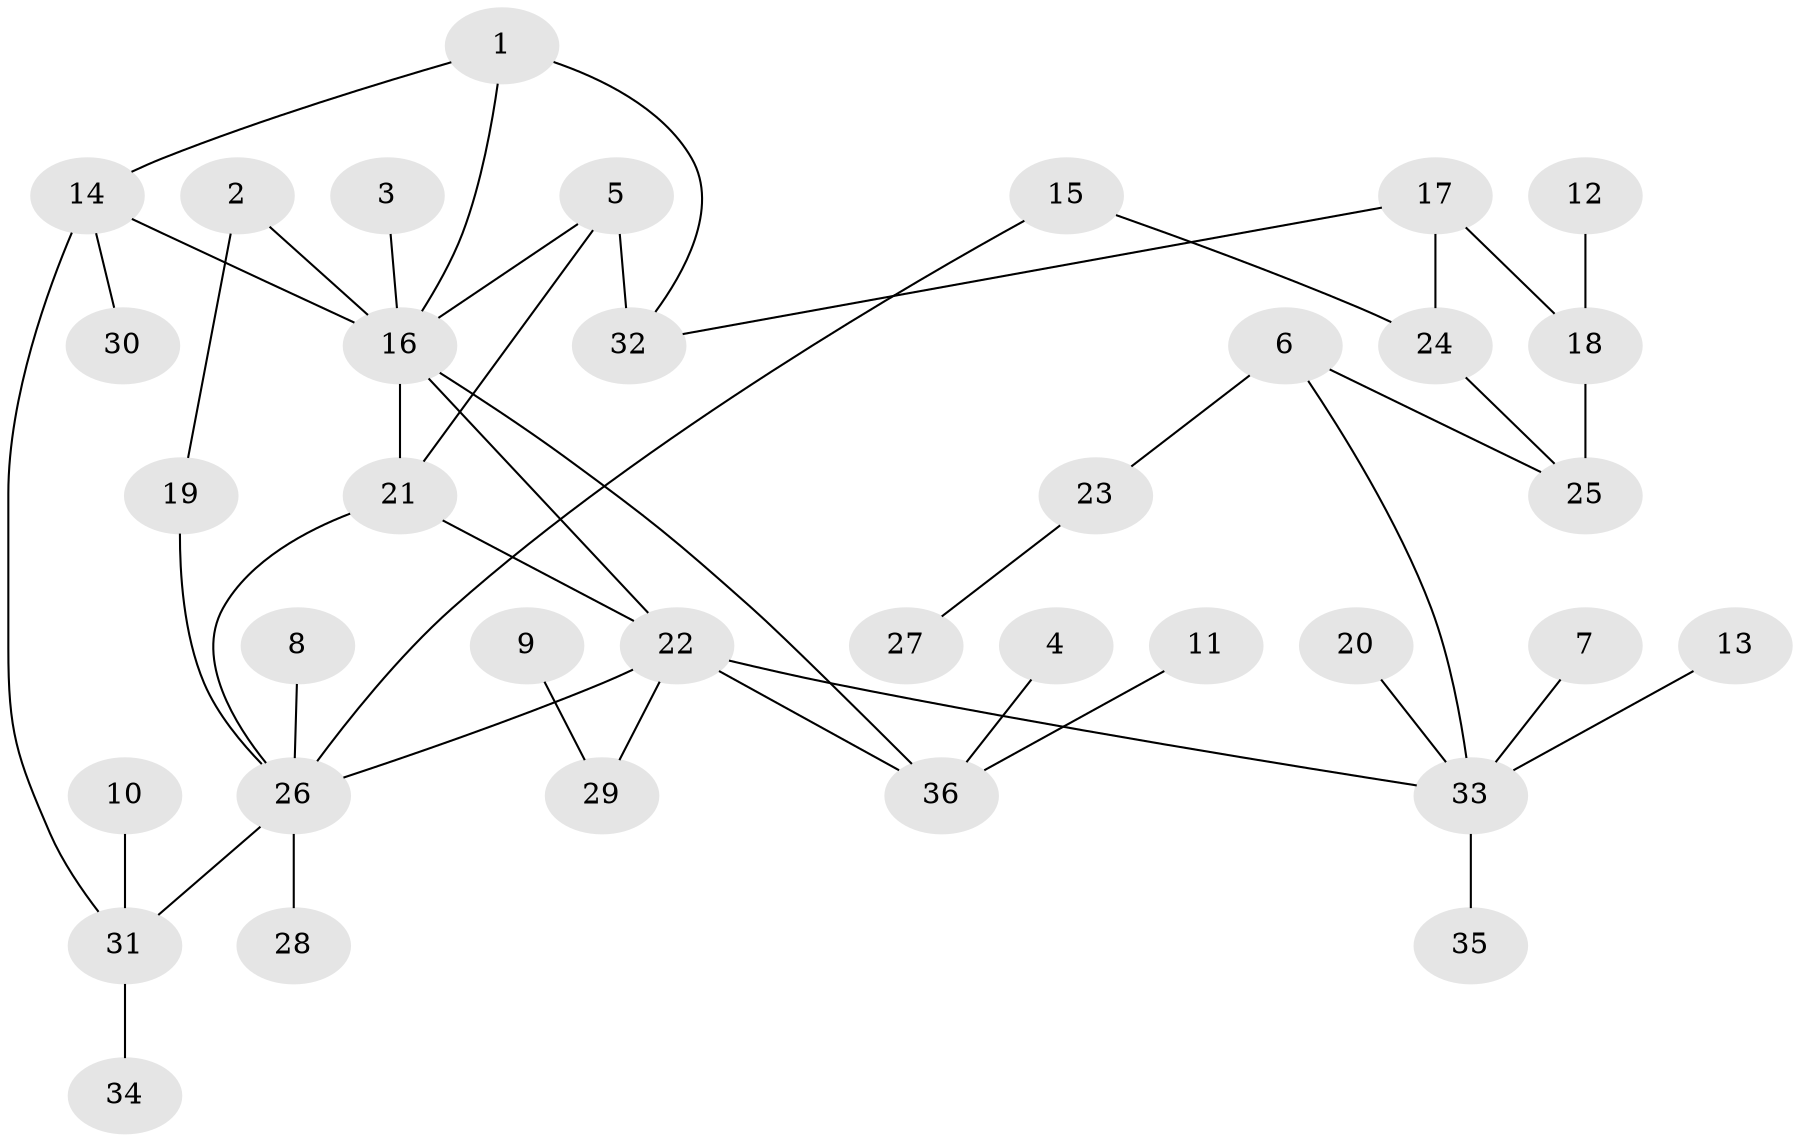 // original degree distribution, {4: 0.11267605633802817, 7: 0.028169014084507043, 3: 0.14084507042253522, 5: 0.07042253521126761, 2: 0.2676056338028169, 1: 0.38028169014084506}
// Generated by graph-tools (version 1.1) at 2025/49/03/09/25 03:49:26]
// undirected, 36 vertices, 46 edges
graph export_dot {
graph [start="1"]
  node [color=gray90,style=filled];
  1;
  2;
  3;
  4;
  5;
  6;
  7;
  8;
  9;
  10;
  11;
  12;
  13;
  14;
  15;
  16;
  17;
  18;
  19;
  20;
  21;
  22;
  23;
  24;
  25;
  26;
  27;
  28;
  29;
  30;
  31;
  32;
  33;
  34;
  35;
  36;
  1 -- 14 [weight=1.0];
  1 -- 16 [weight=1.0];
  1 -- 32 [weight=1.0];
  2 -- 16 [weight=1.0];
  2 -- 19 [weight=1.0];
  3 -- 16 [weight=1.0];
  4 -- 36 [weight=1.0];
  5 -- 16 [weight=1.0];
  5 -- 21 [weight=1.0];
  5 -- 32 [weight=1.0];
  6 -- 23 [weight=1.0];
  6 -- 25 [weight=1.0];
  6 -- 33 [weight=1.0];
  7 -- 33 [weight=1.0];
  8 -- 26 [weight=1.0];
  9 -- 29 [weight=1.0];
  10 -- 31 [weight=1.0];
  11 -- 36 [weight=1.0];
  12 -- 18 [weight=1.0];
  13 -- 33 [weight=1.0];
  14 -- 16 [weight=1.0];
  14 -- 30 [weight=1.0];
  14 -- 31 [weight=1.0];
  15 -- 24 [weight=1.0];
  15 -- 26 [weight=1.0];
  16 -- 21 [weight=2.0];
  16 -- 22 [weight=1.0];
  16 -- 36 [weight=1.0];
  17 -- 18 [weight=1.0];
  17 -- 24 [weight=1.0];
  17 -- 32 [weight=1.0];
  18 -- 25 [weight=1.0];
  19 -- 26 [weight=1.0];
  20 -- 33 [weight=1.0];
  21 -- 22 [weight=1.0];
  21 -- 26 [weight=1.0];
  22 -- 26 [weight=1.0];
  22 -- 29 [weight=1.0];
  22 -- 33 [weight=1.0];
  22 -- 36 [weight=1.0];
  23 -- 27 [weight=1.0];
  24 -- 25 [weight=1.0];
  26 -- 28 [weight=1.0];
  26 -- 31 [weight=1.0];
  31 -- 34 [weight=1.0];
  33 -- 35 [weight=1.0];
}
